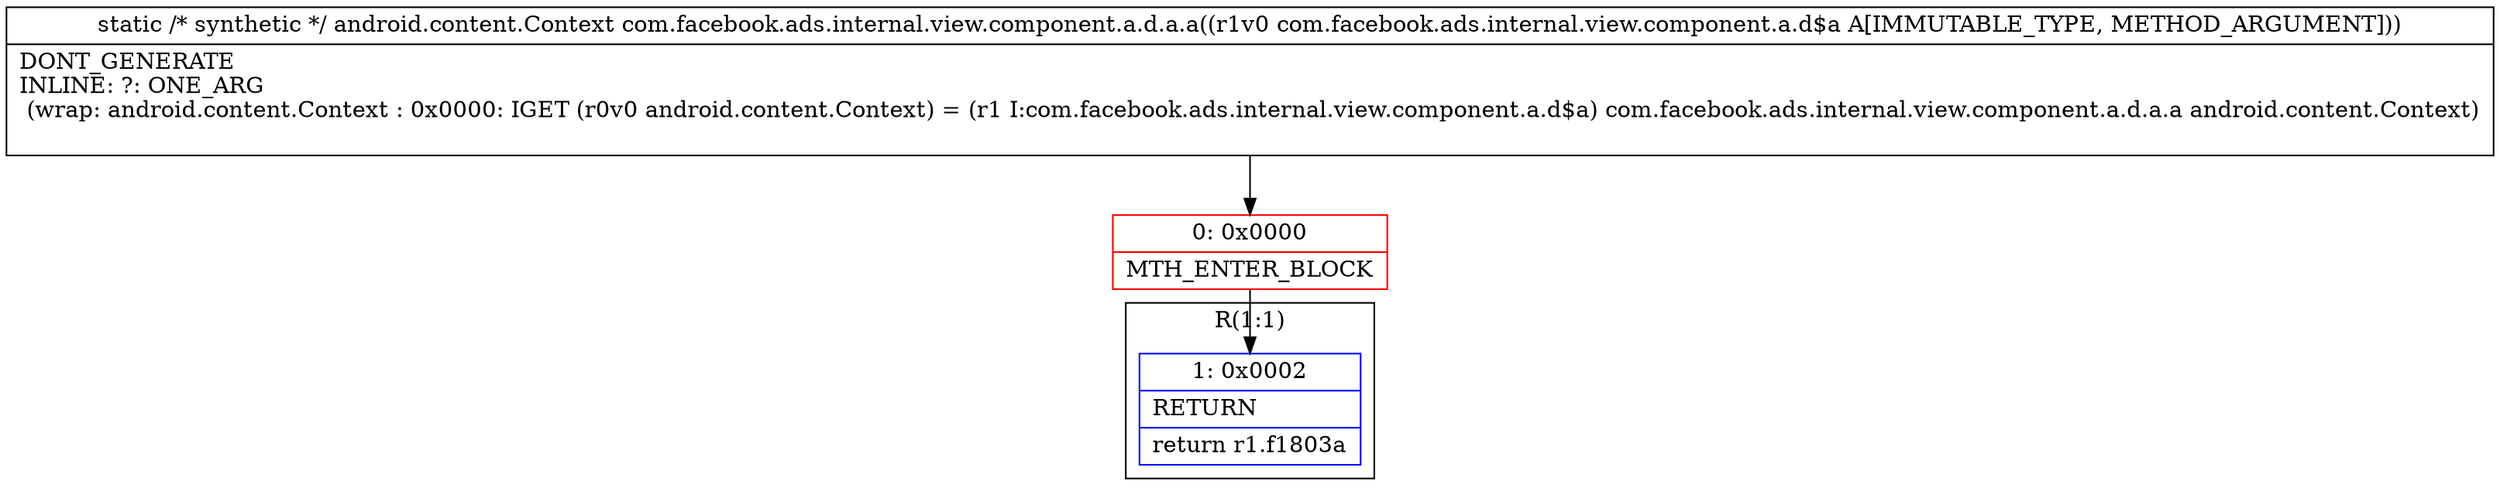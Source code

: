 digraph "CFG forcom.facebook.ads.internal.view.component.a.d.a.a(Lcom\/facebook\/ads\/internal\/view\/component\/a\/d$a;)Landroid\/content\/Context;" {
subgraph cluster_Region_816232277 {
label = "R(1:1)";
node [shape=record,color=blue];
Node_1 [shape=record,label="{1\:\ 0x0002|RETURN\l|return r1.f1803a\l}"];
}
Node_0 [shape=record,color=red,label="{0\:\ 0x0000|MTH_ENTER_BLOCK\l}"];
MethodNode[shape=record,label="{static \/* synthetic *\/ android.content.Context com.facebook.ads.internal.view.component.a.d.a.a((r1v0 com.facebook.ads.internal.view.component.a.d$a A[IMMUTABLE_TYPE, METHOD_ARGUMENT]))  | DONT_GENERATE\lINLINE: ?: ONE_ARG  \l  (wrap: android.content.Context : 0x0000: IGET  (r0v0 android.content.Context) = (r1 I:com.facebook.ads.internal.view.component.a.d$a) com.facebook.ads.internal.view.component.a.d.a.a android.content.Context)\l\l}"];
MethodNode -> Node_0;
Node_0 -> Node_1;
}


